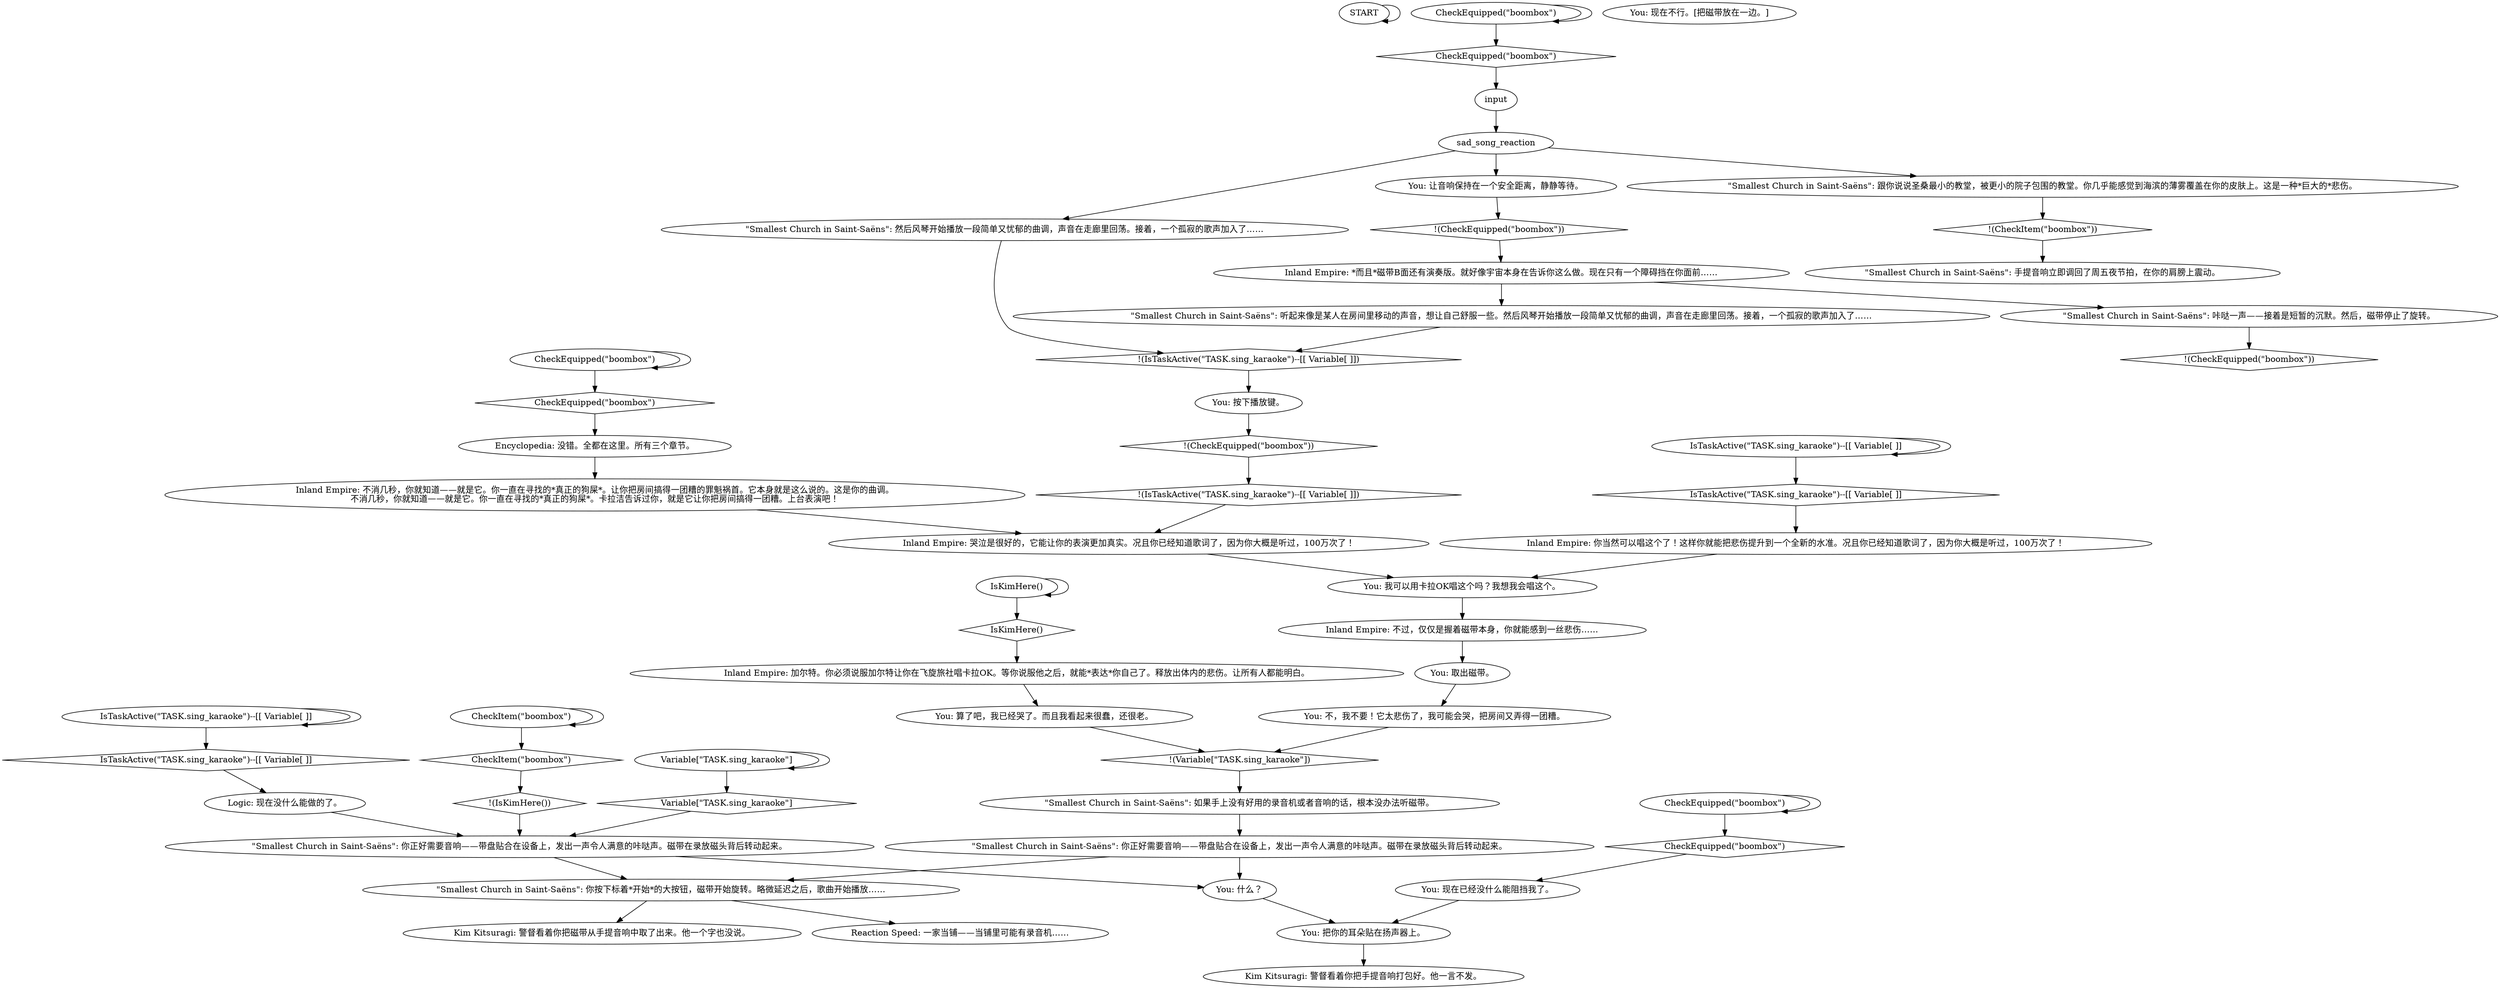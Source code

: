 # INVENTORY / SMALLEST CHURCH TAPE
# tape interactable in inventory; smallest church in saint-saens with all the dialogue necessary. item pickup in world.
# ==================================================
digraph G {
	  0 [label="START"];
	  1 [label="input"];
	  2 [label="Kim Kitsuragi: 警督看着你把磁带从手提音响中取了出来。他一个字也没说。"];
	  3 [label="You: 让音响保持在一个安全距离，静静等待。"];
	  4 [label="You: 算了吧，我已经哭了。而且我看起来很蠢，还很老。"];
	  5 [label="IsKimHere()"];
	  6 [label="IsKimHere()", shape=diamond];
	  7 [label="!(IsKimHere())", shape=diamond];
	  8 [label="CheckEquipped(\"boombox\")"];
	  9 [label="CheckEquipped(\"boombox\")", shape=diamond];
	  10 [label="!(CheckEquipped(\"boombox\"))", shape=diamond];
	  11 [label="\"Smallest Church in Saint-Saëns\": 你按下标着*开始*的大按钮，磁带开始旋转。略微延迟之后，歌曲开始播放……"];
	  12 [label="You: 按下播放键。"];
	  13 [label="Variable[\"TASK.sing_karaoke\"]"];
	  14 [label="Variable[\"TASK.sing_karaoke\"]", shape=diamond];
	  15 [label="!(Variable[\"TASK.sing_karaoke\"])", shape=diamond];
	  16 [label="Inland Empire: 哭泣是很好的，它能让你的表演更加真实。况且你已经知道歌词了，因为你大概是听过，100万次了！"];
	  17 [label="\"Smallest Church in Saint-Saëns\": 咔哒一声——接着是短暂的沉默。然后，磁带停止了旋转。"];
	  18 [label="You: 现在已经没什么能阻挡我了。"];
	  19 [label="\"Smallest Church in Saint-Saëns\": 你正好需要音响——带盘贴合在设备上，发出一声令人满意的咔哒声。磁带在录放磁头背后转动起来。"];
	  20 [label="CheckEquipped(\"boombox\")"];
	  21 [label="CheckEquipped(\"boombox\")", shape=diamond];
	  22 [label="!(CheckEquipped(\"boombox\"))", shape=diamond];
	  23 [label="IsTaskActive(\"TASK.sing_karaoke\")--[[ Variable[ ]]"];
	  24 [label="IsTaskActive(\"TASK.sing_karaoke\")--[[ Variable[ ]]", shape=diamond];
	  25 [label="!(IsTaskActive(\"TASK.sing_karaoke\")--[[ Variable[ ]])", shape=diamond];
	  26 [label="\"Smallest Church in Saint-Saëns\": 跟你说说圣桑最小的教堂，被更小的院子包围的教堂。你几乎能感觉到海滨的薄雾覆盖在你的皮肤上。这是一种*巨大的*悲伤。"];
	  27 [label="You: 我可以用卡拉OK唱这个吗？我想我会唱这个。"];
	  28 [label="Encyclopedia: 没错。全都在这里。所有三个章节。"];
	  29 [label="You: 取出磁带。"];
	  30 [label="Reaction Speed: 一家当铺——当铺里可能有录音机……"];
	  31 [label="You: 把你的耳朵贴在扬声器上。"];
	  32 [label="Inland Empire: 加尔特。你必须说服加尔特让你在飞旋旅社唱卡拉OK。等你说服他之后，就能*表达*你自己了。释放出体内的悲伤。让所有人都能明白。"];
	  33 [label="CheckEquipped(\"boombox\")"];
	  34 [label="CheckEquipped(\"boombox\")", shape=diamond];
	  35 [label="!(CheckEquipped(\"boombox\"))", shape=diamond];
	  36 [label="\"Smallest Church in Saint-Saëns\": 然后风琴开始播放一段简单又忧郁的曲调，声音在走廊里回荡。接着，一个孤寂的歌声加入了……"];
	  37 [label="You: 不，我不要！它太悲伤了，我可能会哭，把房间又弄得一团糟。"];
	  38 [label="\"Smallest Church in Saint-Saëns\": 手提音响立即调回了周五夜节拍，在你的肩膀上震动。"];
	  39 [label="\"Smallest Church in Saint-Saëns\": 如果手上没有好用的录音机或者音响的话，根本没办法听磁带。"];
	  40 [label="Logic: 现在没什么能做的了。"];
	  41 [label="sad_song_reaction"];
	  42 [label="CheckItem(\"boombox\")"];
	  43 [label="CheckItem(\"boombox\")", shape=diamond];
	  44 [label="!(CheckItem(\"boombox\"))", shape=diamond];
	  45 [label="IsTaskActive(\"TASK.sing_karaoke\")--[[ Variable[ ]]"];
	  46 [label="IsTaskActive(\"TASK.sing_karaoke\")--[[ Variable[ ]]", shape=diamond];
	  47 [label="!(IsTaskActive(\"TASK.sing_karaoke\")--[[ Variable[ ]])", shape=diamond];
	  48 [label="\"Smallest Church in Saint-Saëns\": 你正好需要音响——带盘贴合在设备上，发出一声令人满意的咔哒声。磁带在录放磁头背后转动起来。"];
	  49 [label="Inland Empire: 不过，仅仅是握着磁带本身，你就能感到一丝悲伤……"];
	  50 [label="Inland Empire: 你当然可以唱这个了！这样你就能把悲伤提升到一个全新的水准。况且你已经知道歌词了，因为你大概是听过，100万次了！"];
	  51 [label="Inland Empire: 不消几秒，你就知道——就是它。你一直在寻找的*真正的狗屎*。让你把房间搞得一团糟的罪魁祸首。它本身就是这么说的。这是你的曲调。\n不消几秒，你就知道——就是它。你一直在寻找的*真正的狗屎*。卡拉洁告诉过你，就是它让你把房间搞得一团糟。上台表演吧！"];
	  52 [label="Inland Empire: *而且*磁带B面还有演奏版。就好像宇宙本身在告诉你这么做。现在只有一个障碍挡在你面前……"];
	  53 [label="Kim Kitsuragi: 警督看着你把手提音响打包好。他一言不发。"];
	  54 [label="\"Smallest Church in Saint-Saëns\": 听起来像是某人在房间里移动的声音，想让自己舒服一些。然后风琴开始播放一段简单又忧郁的曲调，声音在走廊里回荡。接着，一个孤寂的歌声加入了……"];
	  55 [label="You: 什么？"];
	  56 [label="You: 现在不行。[把磁带放在一边。]"];
	  0 -> 0
	  1 -> 41
	  3 -> 35
	  4 -> 15
	  5 -> 5
	  5 -> 6
	  6 -> 32
	  7 -> 19
	  8 -> 8
	  8 -> 9
	  9 -> 18
	  10 -> 47
	  11 -> 2
	  11 -> 30
	  12 -> 10
	  13 -> 13
	  13 -> 14
	  14 -> 19
	  15 -> 39
	  16 -> 27
	  17 -> 22
	  18 -> 31
	  19 -> 11
	  19 -> 55
	  20 -> 20
	  20 -> 21
	  21 -> 28
	  23 -> 24
	  23 -> 23
	  24 -> 40
	  25 -> 12
	  26 -> 44
	  27 -> 49
	  28 -> 51
	  29 -> 37
	  31 -> 53
	  32 -> 4
	  33 -> 33
	  33 -> 34
	  34 -> 1
	  35 -> 52
	  36 -> 25
	  37 -> 15
	  39 -> 48
	  40 -> 19
	  41 -> 26
	  41 -> 3
	  41 -> 36
	  42 -> 42
	  42 -> 43
	  43 -> 7
	  44 -> 38
	  45 -> 45
	  45 -> 46
	  46 -> 50
	  47 -> 16
	  48 -> 11
	  48 -> 55
	  49 -> 29
	  50 -> 27
	  51 -> 16
	  52 -> 17
	  52 -> 54
	  54 -> 25
	  55 -> 31
}

